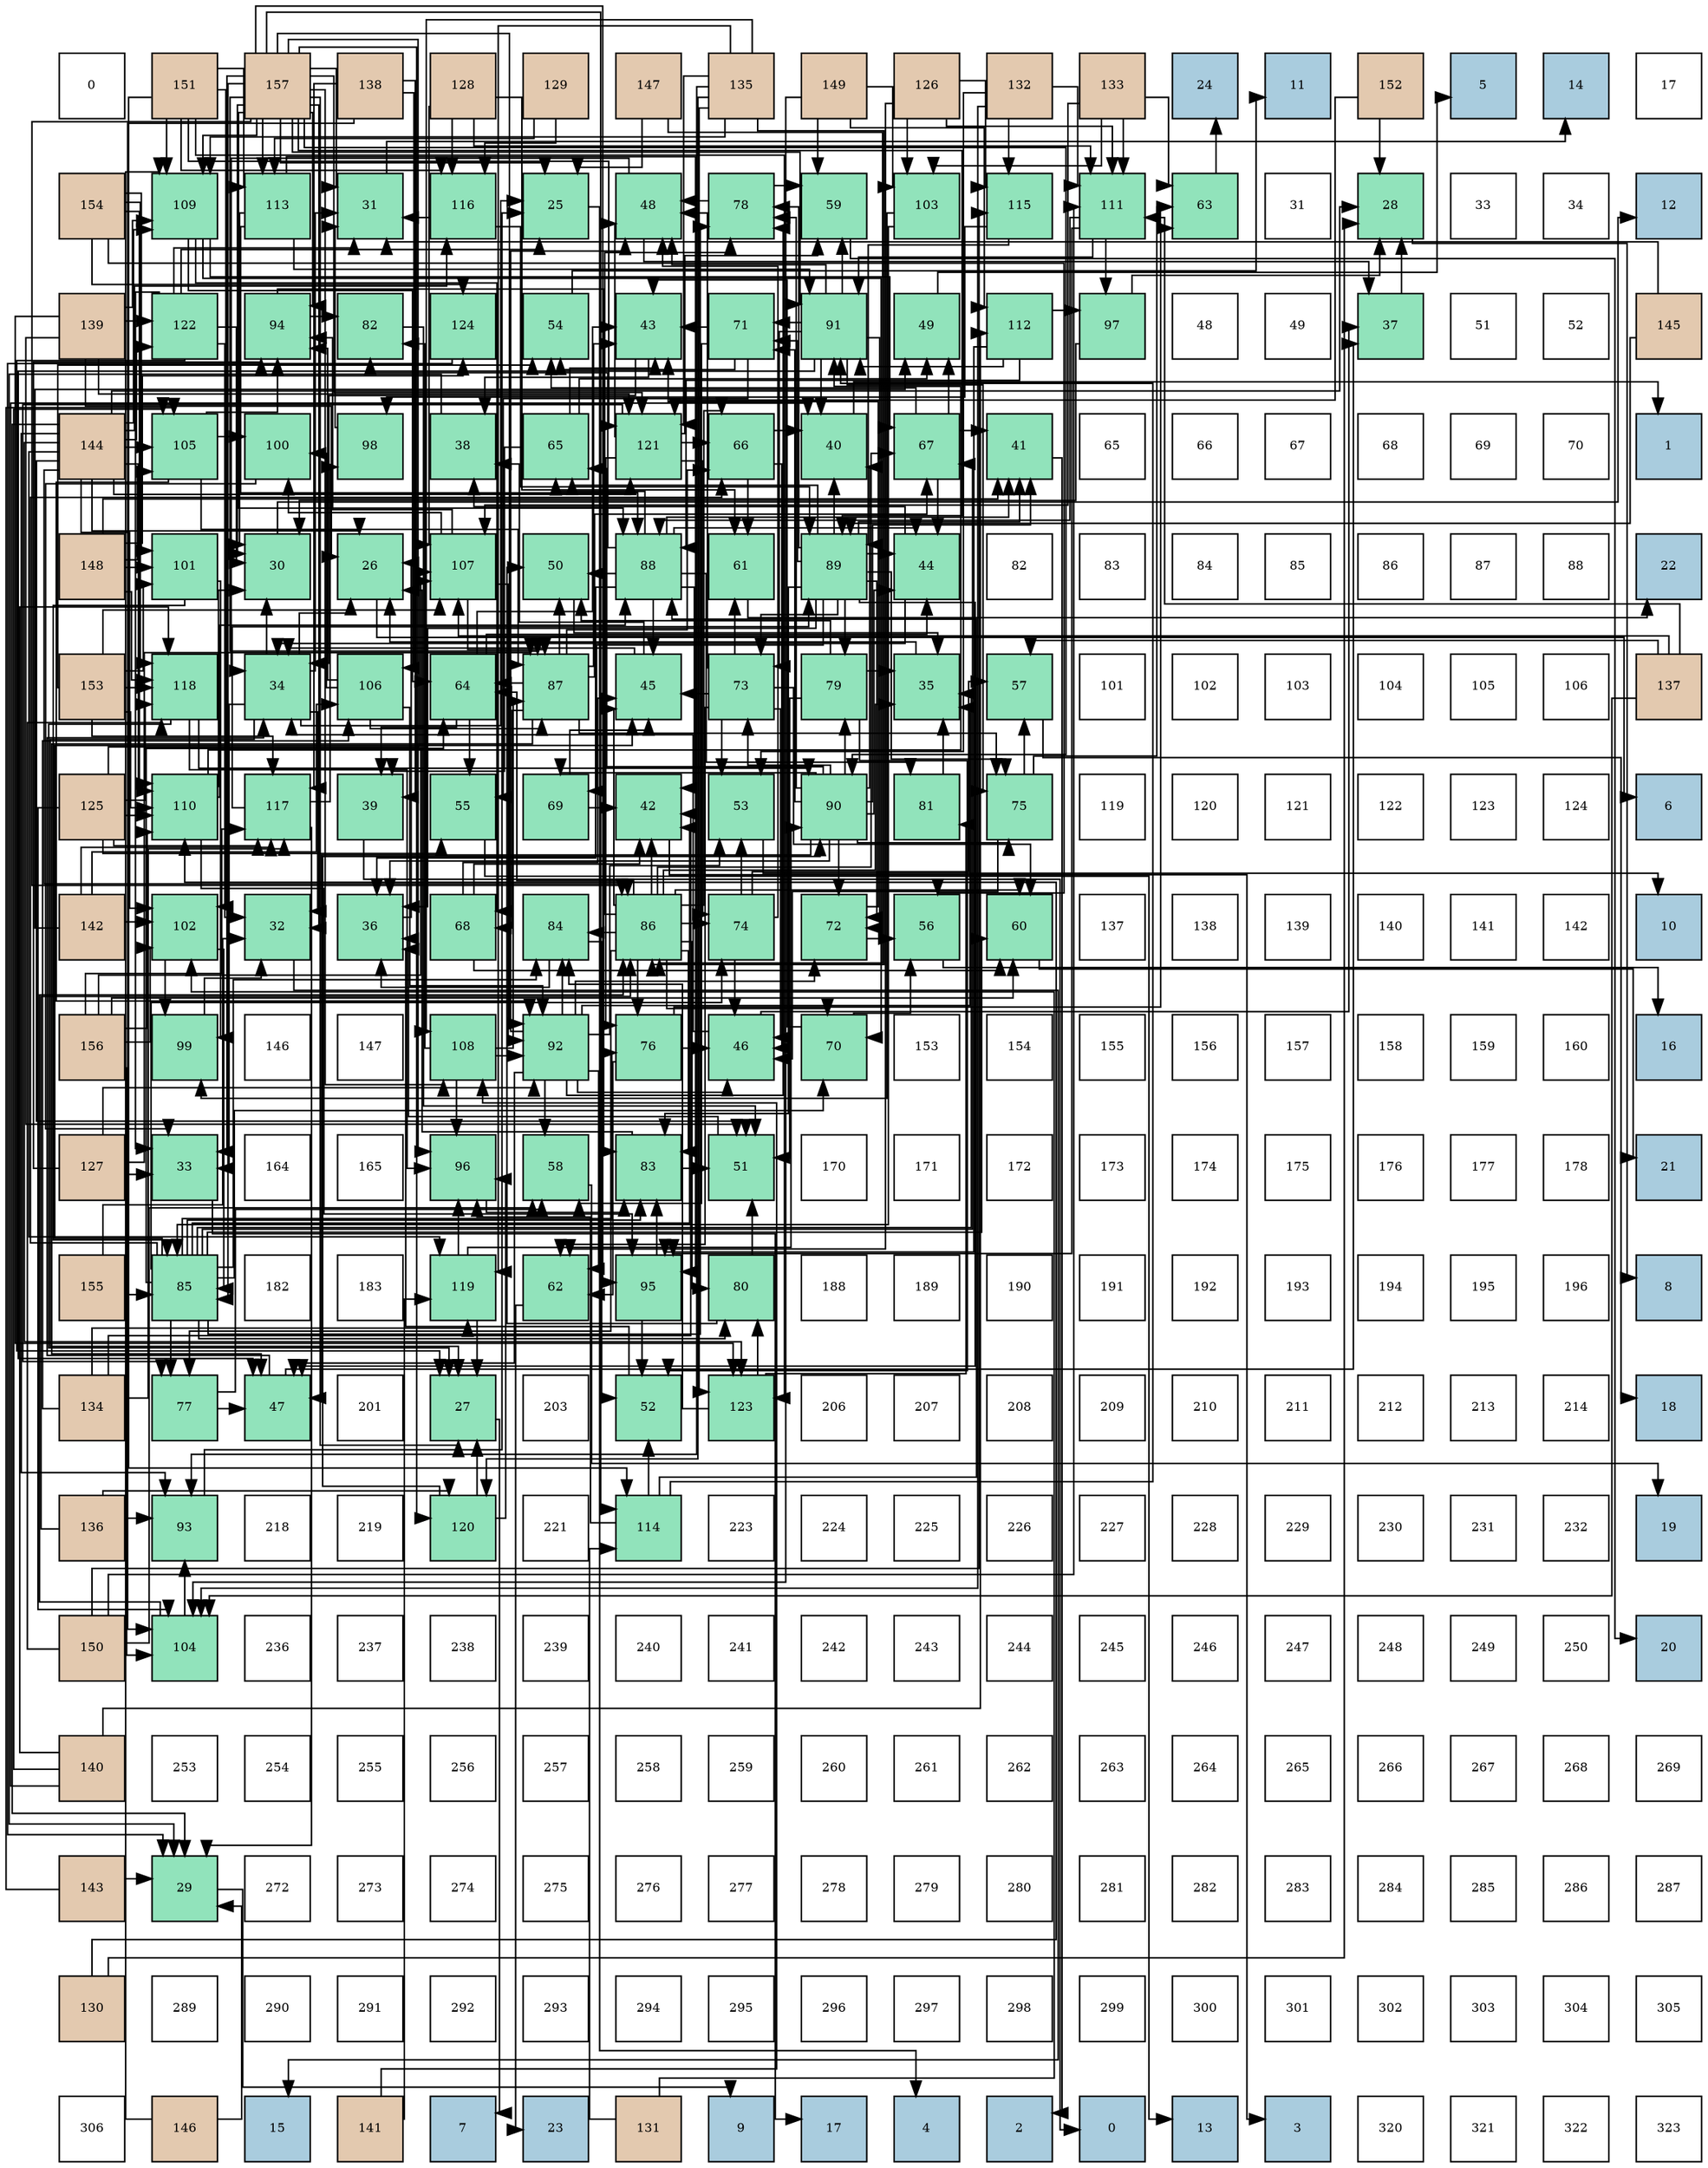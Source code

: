 digraph layout{
 rankdir=TB;
 splines=ortho;
 node [style=filled shape=square fixedsize=true width=0.6];
0[label="0", fontsize=8, fillcolor="#ffffff"];
1[label="151", fontsize=8, fillcolor="#e3c9af"];
2[label="157", fontsize=8, fillcolor="#e3c9af"];
3[label="138", fontsize=8, fillcolor="#e3c9af"];
4[label="128", fontsize=8, fillcolor="#e3c9af"];
5[label="129", fontsize=8, fillcolor="#e3c9af"];
6[label="147", fontsize=8, fillcolor="#e3c9af"];
7[label="135", fontsize=8, fillcolor="#e3c9af"];
8[label="149", fontsize=8, fillcolor="#e3c9af"];
9[label="126", fontsize=8, fillcolor="#e3c9af"];
10[label="132", fontsize=8, fillcolor="#e3c9af"];
11[label="133", fontsize=8, fillcolor="#e3c9af"];
12[label="24", fontsize=8, fillcolor="#a9ccde"];
13[label="11", fontsize=8, fillcolor="#a9ccde"];
14[label="152", fontsize=8, fillcolor="#e3c9af"];
15[label="5", fontsize=8, fillcolor="#a9ccde"];
16[label="14", fontsize=8, fillcolor="#a9ccde"];
17[label="17", fontsize=8, fillcolor="#ffffff"];
18[label="154", fontsize=8, fillcolor="#e3c9af"];
19[label="109", fontsize=8, fillcolor="#91e3bb"];
20[label="113", fontsize=8, fillcolor="#91e3bb"];
21[label="31", fontsize=8, fillcolor="#91e3bb"];
22[label="116", fontsize=8, fillcolor="#91e3bb"];
23[label="25", fontsize=8, fillcolor="#91e3bb"];
24[label="48", fontsize=8, fillcolor="#91e3bb"];
25[label="78", fontsize=8, fillcolor="#91e3bb"];
26[label="59", fontsize=8, fillcolor="#91e3bb"];
27[label="103", fontsize=8, fillcolor="#91e3bb"];
28[label="115", fontsize=8, fillcolor="#91e3bb"];
29[label="111", fontsize=8, fillcolor="#91e3bb"];
30[label="63", fontsize=8, fillcolor="#91e3bb"];
31[label="31", fontsize=8, fillcolor="#ffffff"];
32[label="28", fontsize=8, fillcolor="#91e3bb"];
33[label="33", fontsize=8, fillcolor="#ffffff"];
34[label="34", fontsize=8, fillcolor="#ffffff"];
35[label="12", fontsize=8, fillcolor="#a9ccde"];
36[label="139", fontsize=8, fillcolor="#e3c9af"];
37[label="122", fontsize=8, fillcolor="#91e3bb"];
38[label="94", fontsize=8, fillcolor="#91e3bb"];
39[label="82", fontsize=8, fillcolor="#91e3bb"];
40[label="124", fontsize=8, fillcolor="#91e3bb"];
41[label="54", fontsize=8, fillcolor="#91e3bb"];
42[label="43", fontsize=8, fillcolor="#91e3bb"];
43[label="71", fontsize=8, fillcolor="#91e3bb"];
44[label="91", fontsize=8, fillcolor="#91e3bb"];
45[label="49", fontsize=8, fillcolor="#91e3bb"];
46[label="112", fontsize=8, fillcolor="#91e3bb"];
47[label="97", fontsize=8, fillcolor="#91e3bb"];
48[label="48", fontsize=8, fillcolor="#ffffff"];
49[label="49", fontsize=8, fillcolor="#ffffff"];
50[label="37", fontsize=8, fillcolor="#91e3bb"];
51[label="51", fontsize=8, fillcolor="#ffffff"];
52[label="52", fontsize=8, fillcolor="#ffffff"];
53[label="145", fontsize=8, fillcolor="#e3c9af"];
54[label="144", fontsize=8, fillcolor="#e3c9af"];
55[label="105", fontsize=8, fillcolor="#91e3bb"];
56[label="100", fontsize=8, fillcolor="#91e3bb"];
57[label="98", fontsize=8, fillcolor="#91e3bb"];
58[label="38", fontsize=8, fillcolor="#91e3bb"];
59[label="65", fontsize=8, fillcolor="#91e3bb"];
60[label="121", fontsize=8, fillcolor="#91e3bb"];
61[label="66", fontsize=8, fillcolor="#91e3bb"];
62[label="40", fontsize=8, fillcolor="#91e3bb"];
63[label="67", fontsize=8, fillcolor="#91e3bb"];
64[label="41", fontsize=8, fillcolor="#91e3bb"];
65[label="65", fontsize=8, fillcolor="#ffffff"];
66[label="66", fontsize=8, fillcolor="#ffffff"];
67[label="67", fontsize=8, fillcolor="#ffffff"];
68[label="68", fontsize=8, fillcolor="#ffffff"];
69[label="69", fontsize=8, fillcolor="#ffffff"];
70[label="70", fontsize=8, fillcolor="#ffffff"];
71[label="1", fontsize=8, fillcolor="#a9ccde"];
72[label="148", fontsize=8, fillcolor="#e3c9af"];
73[label="101", fontsize=8, fillcolor="#91e3bb"];
74[label="30", fontsize=8, fillcolor="#91e3bb"];
75[label="26", fontsize=8, fillcolor="#91e3bb"];
76[label="107", fontsize=8, fillcolor="#91e3bb"];
77[label="50", fontsize=8, fillcolor="#91e3bb"];
78[label="88", fontsize=8, fillcolor="#91e3bb"];
79[label="61", fontsize=8, fillcolor="#91e3bb"];
80[label="89", fontsize=8, fillcolor="#91e3bb"];
81[label="44", fontsize=8, fillcolor="#91e3bb"];
82[label="82", fontsize=8, fillcolor="#ffffff"];
83[label="83", fontsize=8, fillcolor="#ffffff"];
84[label="84", fontsize=8, fillcolor="#ffffff"];
85[label="85", fontsize=8, fillcolor="#ffffff"];
86[label="86", fontsize=8, fillcolor="#ffffff"];
87[label="87", fontsize=8, fillcolor="#ffffff"];
88[label="88", fontsize=8, fillcolor="#ffffff"];
89[label="22", fontsize=8, fillcolor="#a9ccde"];
90[label="153", fontsize=8, fillcolor="#e3c9af"];
91[label="118", fontsize=8, fillcolor="#91e3bb"];
92[label="34", fontsize=8, fillcolor="#91e3bb"];
93[label="106", fontsize=8, fillcolor="#91e3bb"];
94[label="64", fontsize=8, fillcolor="#91e3bb"];
95[label="87", fontsize=8, fillcolor="#91e3bb"];
96[label="45", fontsize=8, fillcolor="#91e3bb"];
97[label="73", fontsize=8, fillcolor="#91e3bb"];
98[label="79", fontsize=8, fillcolor="#91e3bb"];
99[label="35", fontsize=8, fillcolor="#91e3bb"];
100[label="57", fontsize=8, fillcolor="#91e3bb"];
101[label="101", fontsize=8, fillcolor="#ffffff"];
102[label="102", fontsize=8, fillcolor="#ffffff"];
103[label="103", fontsize=8, fillcolor="#ffffff"];
104[label="104", fontsize=8, fillcolor="#ffffff"];
105[label="105", fontsize=8, fillcolor="#ffffff"];
106[label="106", fontsize=8, fillcolor="#ffffff"];
107[label="137", fontsize=8, fillcolor="#e3c9af"];
108[label="125", fontsize=8, fillcolor="#e3c9af"];
109[label="110", fontsize=8, fillcolor="#91e3bb"];
110[label="117", fontsize=8, fillcolor="#91e3bb"];
111[label="39", fontsize=8, fillcolor="#91e3bb"];
112[label="55", fontsize=8, fillcolor="#91e3bb"];
113[label="69", fontsize=8, fillcolor="#91e3bb"];
114[label="42", fontsize=8, fillcolor="#91e3bb"];
115[label="53", fontsize=8, fillcolor="#91e3bb"];
116[label="90", fontsize=8, fillcolor="#91e3bb"];
117[label="81", fontsize=8, fillcolor="#91e3bb"];
118[label="75", fontsize=8, fillcolor="#91e3bb"];
119[label="119", fontsize=8, fillcolor="#ffffff"];
120[label="120", fontsize=8, fillcolor="#ffffff"];
121[label="121", fontsize=8, fillcolor="#ffffff"];
122[label="122", fontsize=8, fillcolor="#ffffff"];
123[label="123", fontsize=8, fillcolor="#ffffff"];
124[label="124", fontsize=8, fillcolor="#ffffff"];
125[label="6", fontsize=8, fillcolor="#a9ccde"];
126[label="142", fontsize=8, fillcolor="#e3c9af"];
127[label="102", fontsize=8, fillcolor="#91e3bb"];
128[label="32", fontsize=8, fillcolor="#91e3bb"];
129[label="36", fontsize=8, fillcolor="#91e3bb"];
130[label="68", fontsize=8, fillcolor="#91e3bb"];
131[label="84", fontsize=8, fillcolor="#91e3bb"];
132[label="86", fontsize=8, fillcolor="#91e3bb"];
133[label="74", fontsize=8, fillcolor="#91e3bb"];
134[label="72", fontsize=8, fillcolor="#91e3bb"];
135[label="56", fontsize=8, fillcolor="#91e3bb"];
136[label="60", fontsize=8, fillcolor="#91e3bb"];
137[label="137", fontsize=8, fillcolor="#ffffff"];
138[label="138", fontsize=8, fillcolor="#ffffff"];
139[label="139", fontsize=8, fillcolor="#ffffff"];
140[label="140", fontsize=8, fillcolor="#ffffff"];
141[label="141", fontsize=8, fillcolor="#ffffff"];
142[label="142", fontsize=8, fillcolor="#ffffff"];
143[label="10", fontsize=8, fillcolor="#a9ccde"];
144[label="156", fontsize=8, fillcolor="#e3c9af"];
145[label="99", fontsize=8, fillcolor="#91e3bb"];
146[label="146", fontsize=8, fillcolor="#ffffff"];
147[label="147", fontsize=8, fillcolor="#ffffff"];
148[label="108", fontsize=8, fillcolor="#91e3bb"];
149[label="92", fontsize=8, fillcolor="#91e3bb"];
150[label="76", fontsize=8, fillcolor="#91e3bb"];
151[label="46", fontsize=8, fillcolor="#91e3bb"];
152[label="70", fontsize=8, fillcolor="#91e3bb"];
153[label="153", fontsize=8, fillcolor="#ffffff"];
154[label="154", fontsize=8, fillcolor="#ffffff"];
155[label="155", fontsize=8, fillcolor="#ffffff"];
156[label="156", fontsize=8, fillcolor="#ffffff"];
157[label="157", fontsize=8, fillcolor="#ffffff"];
158[label="158", fontsize=8, fillcolor="#ffffff"];
159[label="159", fontsize=8, fillcolor="#ffffff"];
160[label="160", fontsize=8, fillcolor="#ffffff"];
161[label="16", fontsize=8, fillcolor="#a9ccde"];
162[label="127", fontsize=8, fillcolor="#e3c9af"];
163[label="33", fontsize=8, fillcolor="#91e3bb"];
164[label="164", fontsize=8, fillcolor="#ffffff"];
165[label="165", fontsize=8, fillcolor="#ffffff"];
166[label="96", fontsize=8, fillcolor="#91e3bb"];
167[label="58", fontsize=8, fillcolor="#91e3bb"];
168[label="83", fontsize=8, fillcolor="#91e3bb"];
169[label="51", fontsize=8, fillcolor="#91e3bb"];
170[label="170", fontsize=8, fillcolor="#ffffff"];
171[label="171", fontsize=8, fillcolor="#ffffff"];
172[label="172", fontsize=8, fillcolor="#ffffff"];
173[label="173", fontsize=8, fillcolor="#ffffff"];
174[label="174", fontsize=8, fillcolor="#ffffff"];
175[label="175", fontsize=8, fillcolor="#ffffff"];
176[label="176", fontsize=8, fillcolor="#ffffff"];
177[label="177", fontsize=8, fillcolor="#ffffff"];
178[label="178", fontsize=8, fillcolor="#ffffff"];
179[label="21", fontsize=8, fillcolor="#a9ccde"];
180[label="155", fontsize=8, fillcolor="#e3c9af"];
181[label="85", fontsize=8, fillcolor="#91e3bb"];
182[label="182", fontsize=8, fillcolor="#ffffff"];
183[label="183", fontsize=8, fillcolor="#ffffff"];
184[label="119", fontsize=8, fillcolor="#91e3bb"];
185[label="62", fontsize=8, fillcolor="#91e3bb"];
186[label="95", fontsize=8, fillcolor="#91e3bb"];
187[label="80", fontsize=8, fillcolor="#91e3bb"];
188[label="188", fontsize=8, fillcolor="#ffffff"];
189[label="189", fontsize=8, fillcolor="#ffffff"];
190[label="190", fontsize=8, fillcolor="#ffffff"];
191[label="191", fontsize=8, fillcolor="#ffffff"];
192[label="192", fontsize=8, fillcolor="#ffffff"];
193[label="193", fontsize=8, fillcolor="#ffffff"];
194[label="194", fontsize=8, fillcolor="#ffffff"];
195[label="195", fontsize=8, fillcolor="#ffffff"];
196[label="196", fontsize=8, fillcolor="#ffffff"];
197[label="8", fontsize=8, fillcolor="#a9ccde"];
198[label="134", fontsize=8, fillcolor="#e3c9af"];
199[label="77", fontsize=8, fillcolor="#91e3bb"];
200[label="47", fontsize=8, fillcolor="#91e3bb"];
201[label="201", fontsize=8, fillcolor="#ffffff"];
202[label="27", fontsize=8, fillcolor="#91e3bb"];
203[label="203", fontsize=8, fillcolor="#ffffff"];
204[label="52", fontsize=8, fillcolor="#91e3bb"];
205[label="123", fontsize=8, fillcolor="#91e3bb"];
206[label="206", fontsize=8, fillcolor="#ffffff"];
207[label="207", fontsize=8, fillcolor="#ffffff"];
208[label="208", fontsize=8, fillcolor="#ffffff"];
209[label="209", fontsize=8, fillcolor="#ffffff"];
210[label="210", fontsize=8, fillcolor="#ffffff"];
211[label="211", fontsize=8, fillcolor="#ffffff"];
212[label="212", fontsize=8, fillcolor="#ffffff"];
213[label="213", fontsize=8, fillcolor="#ffffff"];
214[label="214", fontsize=8, fillcolor="#ffffff"];
215[label="18", fontsize=8, fillcolor="#a9ccde"];
216[label="136", fontsize=8, fillcolor="#e3c9af"];
217[label="93", fontsize=8, fillcolor="#91e3bb"];
218[label="218", fontsize=8, fillcolor="#ffffff"];
219[label="219", fontsize=8, fillcolor="#ffffff"];
220[label="120", fontsize=8, fillcolor="#91e3bb"];
221[label="221", fontsize=8, fillcolor="#ffffff"];
222[label="114", fontsize=8, fillcolor="#91e3bb"];
223[label="223", fontsize=8, fillcolor="#ffffff"];
224[label="224", fontsize=8, fillcolor="#ffffff"];
225[label="225", fontsize=8, fillcolor="#ffffff"];
226[label="226", fontsize=8, fillcolor="#ffffff"];
227[label="227", fontsize=8, fillcolor="#ffffff"];
228[label="228", fontsize=8, fillcolor="#ffffff"];
229[label="229", fontsize=8, fillcolor="#ffffff"];
230[label="230", fontsize=8, fillcolor="#ffffff"];
231[label="231", fontsize=8, fillcolor="#ffffff"];
232[label="232", fontsize=8, fillcolor="#ffffff"];
233[label="19", fontsize=8, fillcolor="#a9ccde"];
234[label="150", fontsize=8, fillcolor="#e3c9af"];
235[label="104", fontsize=8, fillcolor="#91e3bb"];
236[label="236", fontsize=8, fillcolor="#ffffff"];
237[label="237", fontsize=8, fillcolor="#ffffff"];
238[label="238", fontsize=8, fillcolor="#ffffff"];
239[label="239", fontsize=8, fillcolor="#ffffff"];
240[label="240", fontsize=8, fillcolor="#ffffff"];
241[label="241", fontsize=8, fillcolor="#ffffff"];
242[label="242", fontsize=8, fillcolor="#ffffff"];
243[label="243", fontsize=8, fillcolor="#ffffff"];
244[label="244", fontsize=8, fillcolor="#ffffff"];
245[label="245", fontsize=8, fillcolor="#ffffff"];
246[label="246", fontsize=8, fillcolor="#ffffff"];
247[label="247", fontsize=8, fillcolor="#ffffff"];
248[label="248", fontsize=8, fillcolor="#ffffff"];
249[label="249", fontsize=8, fillcolor="#ffffff"];
250[label="250", fontsize=8, fillcolor="#ffffff"];
251[label="20", fontsize=8, fillcolor="#a9ccde"];
252[label="140", fontsize=8, fillcolor="#e3c9af"];
253[label="253", fontsize=8, fillcolor="#ffffff"];
254[label="254", fontsize=8, fillcolor="#ffffff"];
255[label="255", fontsize=8, fillcolor="#ffffff"];
256[label="256", fontsize=8, fillcolor="#ffffff"];
257[label="257", fontsize=8, fillcolor="#ffffff"];
258[label="258", fontsize=8, fillcolor="#ffffff"];
259[label="259", fontsize=8, fillcolor="#ffffff"];
260[label="260", fontsize=8, fillcolor="#ffffff"];
261[label="261", fontsize=8, fillcolor="#ffffff"];
262[label="262", fontsize=8, fillcolor="#ffffff"];
263[label="263", fontsize=8, fillcolor="#ffffff"];
264[label="264", fontsize=8, fillcolor="#ffffff"];
265[label="265", fontsize=8, fillcolor="#ffffff"];
266[label="266", fontsize=8, fillcolor="#ffffff"];
267[label="267", fontsize=8, fillcolor="#ffffff"];
268[label="268", fontsize=8, fillcolor="#ffffff"];
269[label="269", fontsize=8, fillcolor="#ffffff"];
270[label="143", fontsize=8, fillcolor="#e3c9af"];
271[label="29", fontsize=8, fillcolor="#91e3bb"];
272[label="272", fontsize=8, fillcolor="#ffffff"];
273[label="273", fontsize=8, fillcolor="#ffffff"];
274[label="274", fontsize=8, fillcolor="#ffffff"];
275[label="275", fontsize=8, fillcolor="#ffffff"];
276[label="276", fontsize=8, fillcolor="#ffffff"];
277[label="277", fontsize=8, fillcolor="#ffffff"];
278[label="278", fontsize=8, fillcolor="#ffffff"];
279[label="279", fontsize=8, fillcolor="#ffffff"];
280[label="280", fontsize=8, fillcolor="#ffffff"];
281[label="281", fontsize=8, fillcolor="#ffffff"];
282[label="282", fontsize=8, fillcolor="#ffffff"];
283[label="283", fontsize=8, fillcolor="#ffffff"];
284[label="284", fontsize=8, fillcolor="#ffffff"];
285[label="285", fontsize=8, fillcolor="#ffffff"];
286[label="286", fontsize=8, fillcolor="#ffffff"];
287[label="287", fontsize=8, fillcolor="#ffffff"];
288[label="130", fontsize=8, fillcolor="#e3c9af"];
289[label="289", fontsize=8, fillcolor="#ffffff"];
290[label="290", fontsize=8, fillcolor="#ffffff"];
291[label="291", fontsize=8, fillcolor="#ffffff"];
292[label="292", fontsize=8, fillcolor="#ffffff"];
293[label="293", fontsize=8, fillcolor="#ffffff"];
294[label="294", fontsize=8, fillcolor="#ffffff"];
295[label="295", fontsize=8, fillcolor="#ffffff"];
296[label="296", fontsize=8, fillcolor="#ffffff"];
297[label="297", fontsize=8, fillcolor="#ffffff"];
298[label="298", fontsize=8, fillcolor="#ffffff"];
299[label="299", fontsize=8, fillcolor="#ffffff"];
300[label="300", fontsize=8, fillcolor="#ffffff"];
301[label="301", fontsize=8, fillcolor="#ffffff"];
302[label="302", fontsize=8, fillcolor="#ffffff"];
303[label="303", fontsize=8, fillcolor="#ffffff"];
304[label="304", fontsize=8, fillcolor="#ffffff"];
305[label="305", fontsize=8, fillcolor="#ffffff"];
306[label="306", fontsize=8, fillcolor="#ffffff"];
307[label="146", fontsize=8, fillcolor="#e3c9af"];
308[label="15", fontsize=8, fillcolor="#a9ccde"];
309[label="141", fontsize=8, fillcolor="#e3c9af"];
310[label="7", fontsize=8, fillcolor="#a9ccde"];
311[label="23", fontsize=8, fillcolor="#a9ccde"];
312[label="131", fontsize=8, fillcolor="#e3c9af"];
313[label="9", fontsize=8, fillcolor="#a9ccde"];
314[label="17", fontsize=8, fillcolor="#a9ccde"];
315[label="4", fontsize=8, fillcolor="#a9ccde"];
316[label="2", fontsize=8, fillcolor="#a9ccde"];
317[label="0", fontsize=8, fillcolor="#a9ccde"];
318[label="13", fontsize=8, fillcolor="#a9ccde"];
319[label="3", fontsize=8, fillcolor="#a9ccde"];
320[label="320", fontsize=8, fillcolor="#ffffff"];
321[label="321", fontsize=8, fillcolor="#ffffff"];
322[label="322", fontsize=8, fillcolor="#ffffff"];
323[label="323", fontsize=8, fillcolor="#ffffff"];
edge [constraint=false, style=vis];23 -> 315;
75 -> 125;
202 -> 310;
32 -> 197;
271 -> 313;
74 -> 35;
21 -> 16;
128 -> 308;
163 -> 314;
92 -> 23;
92 -> 75;
92 -> 202;
92 -> 74;
92 -> 21;
92 -> 128;
92 -> 163;
99 -> 75;
129 -> 75;
50 -> 32;
58 -> 271;
111 -> 317;
62 -> 71;
64 -> 316;
114 -> 319;
42 -> 92;
42 -> 58;
81 -> 92;
81 -> 58;
96 -> 92;
96 -> 58;
151 -> 92;
151 -> 50;
200 -> 92;
200 -> 50;
24 -> 92;
24 -> 50;
45 -> 15;
77 -> 99;
169 -> 129;
204 -> 129;
115 -> 143;
41 -> 13;
112 -> 318;
135 -> 161;
100 -> 215;
167 -> 233;
26 -> 251;
136 -> 179;
79 -> 89;
185 -> 311;
30 -> 12;
94 -> 111;
94 -> 42;
94 -> 81;
94 -> 112;
59 -> 111;
59 -> 42;
59 -> 45;
61 -> 62;
61 -> 151;
61 -> 79;
63 -> 64;
63 -> 81;
63 -> 45;
63 -> 41;
130 -> 114;
130 -> 96;
130 -> 136;
113 -> 114;
113 -> 96;
152 -> 42;
152 -> 135;
43 -> 42;
43 -> 41;
43 -> 112;
43 -> 167;
134 -> 42;
134 -> 135;
97 -> 96;
97 -> 151;
97 -> 24;
97 -> 115;
97 -> 136;
97 -> 79;
97 -> 185;
133 -> 151;
133 -> 24;
133 -> 115;
133 -> 100;
118 -> 151;
118 -> 100;
118 -> 30;
150 -> 151;
150 -> 185;
150 -> 30;
199 -> 200;
199 -> 167;
25 -> 24;
25 -> 26;
98 -> 99;
98 -> 77;
98 -> 169;
98 -> 204;
187 -> 77;
187 -> 169;
117 -> 99;
39 -> 169;
168 -> 75;
168 -> 169;
131 -> 129;
131 -> 204;
181 -> 99;
181 -> 114;
181 -> 96;
181 -> 136;
181 -> 94;
181 -> 61;
181 -> 63;
181 -> 152;
181 -> 133;
181 -> 150;
181 -> 199;
181 -> 25;
181 -> 187;
181 -> 168;
181 -> 131;
132 -> 99;
132 -> 114;
132 -> 96;
132 -> 136;
132 -> 94;
132 -> 61;
132 -> 63;
132 -> 152;
132 -> 133;
132 -> 150;
132 -> 199;
132 -> 25;
132 -> 187;
132 -> 168;
132 -> 131;
95 -> 42;
95 -> 200;
95 -> 77;
95 -> 94;
95 -> 61;
95 -> 63;
95 -> 130;
95 -> 118;
78 -> 129;
78 -> 64;
78 -> 114;
78 -> 81;
78 -> 96;
78 -> 77;
78 -> 59;
78 -> 117;
78 -> 39;
80 -> 129;
80 -> 62;
80 -> 64;
80 -> 81;
80 -> 200;
80 -> 59;
80 -> 113;
80 -> 43;
80 -> 134;
80 -> 97;
80 -> 118;
80 -> 25;
80 -> 98;
80 -> 168;
116 -> 129;
116 -> 62;
116 -> 64;
116 -> 81;
116 -> 200;
116 -> 59;
116 -> 113;
116 -> 43;
116 -> 134;
116 -> 97;
116 -> 118;
116 -> 25;
116 -> 98;
44 -> 62;
44 -> 200;
44 -> 24;
44 -> 26;
44 -> 43;
44 -> 134;
44 -> 97;
44 -> 118;
149 -> 99;
149 -> 151;
149 -> 200;
149 -> 24;
149 -> 115;
149 -> 167;
149 -> 185;
149 -> 134;
149 -> 25;
149 -> 131;
217 -> 23;
38 -> 39;
38 -> 168;
186 -> 204;
186 -> 168;
166 -> 168;
47 -> 32;
47 -> 74;
57 -> 21;
145 -> 128;
56 -> 163;
73 -> 181;
73 -> 145;
127 -> 181;
127 -> 145;
27 -> 181;
27 -> 145;
235 -> 132;
235 -> 217;
55 -> 95;
55 -> 149;
55 -> 38;
55 -> 56;
93 -> 95;
93 -> 149;
93 -> 38;
93 -> 56;
76 -> 95;
76 -> 149;
76 -> 38;
76 -> 56;
148 -> 39;
148 -> 95;
148 -> 149;
148 -> 166;
19 -> 94;
19 -> 63;
19 -> 130;
19 -> 152;
109 -> 74;
109 -> 78;
109 -> 44;
109 -> 186;
29 -> 78;
29 -> 44;
29 -> 186;
29 -> 47;
46 -> 78;
46 -> 44;
46 -> 186;
46 -> 47;
20 -> 74;
20 -> 78;
20 -> 44;
20 -> 186;
222 -> 204;
222 -> 78;
222 -> 44;
222 -> 166;
28 -> 80;
28 -> 57;
22 -> 21;
22 -> 80;
110 -> 271;
110 -> 80;
110 -> 57;
91 -> 202;
91 -> 116;
91 -> 166;
184 -> 202;
184 -> 116;
184 -> 166;
220 -> 202;
220 -> 116;
220 -> 166;
60 -> 24;
60 -> 26;
60 -> 61;
60 -> 133;
60 -> 150;
60 -> 199;
37 -> 23;
37 -> 202;
37 -> 74;
37 -> 21;
37 -> 128;
37 -> 163;
205 -> 187;
205 -> 117;
205 -> 131;
40 -> 271;
108 -> 112;
108 -> 235;
108 -> 76;
108 -> 109;
108 -> 110;
108 -> 91;
9 -> 185;
9 -> 27;
9 -> 29;
9 -> 28;
162 -> 163;
162 -> 95;
162 -> 149;
162 -> 38;
4 -> 79;
4 -> 76;
4 -> 29;
4 -> 22;
5 -> 20;
5 -> 22;
288 -> 32;
288 -> 109;
312 -> 127;
312 -> 222;
10 -> 115;
10 -> 235;
10 -> 29;
10 -> 28;
11 -> 30;
11 -> 27;
11 -> 76;
11 -> 29;
198 -> 114;
198 -> 93;
198 -> 110;
198 -> 184;
7 -> 132;
7 -> 217;
7 -> 148;
7 -> 19;
7 -> 184;
7 -> 220;
7 -> 60;
7 -> 205;
216 -> 132;
216 -> 217;
216 -> 220;
107 -> 100;
107 -> 235;
107 -> 76;
107 -> 29;
3 -> 111;
3 -> 235;
3 -> 93;
3 -> 110;
36 -> 75;
36 -> 169;
36 -> 19;
36 -> 60;
36 -> 37;
36 -> 205;
252 -> 62;
252 -> 55;
252 -> 46;
252 -> 91;
309 -> 148;
309 -> 184;
126 -> 45;
126 -> 127;
126 -> 93;
126 -> 110;
270 -> 271;
270 -> 55;
54 -> 75;
54 -> 32;
54 -> 271;
54 -> 169;
54 -> 132;
54 -> 217;
54 -> 127;
54 -> 55;
54 -> 19;
54 -> 109;
54 -> 22;
54 -> 184;
54 -> 60;
54 -> 37;
54 -> 205;
53 -> 21;
53 -> 80;
307 -> 271;
307 -> 19;
6 -> 23;
6 -> 132;
72 -> 64;
72 -> 73;
72 -> 55;
72 -> 91;
72 -> 40;
8 -> 26;
8 -> 27;
8 -> 235;
8 -> 46;
234 -> 167;
234 -> 29;
234 -> 28;
234 -> 91;
1 -> 127;
1 -> 19;
1 -> 20;
1 -> 222;
1 -> 22;
1 -> 60;
1 -> 205;
14 -> 32;
14 -> 60;
90 -> 41;
90 -> 73;
90 -> 76;
90 -> 109;
90 -> 110;
90 -> 91;
18 -> 135;
18 -> 73;
18 -> 109;
18 -> 91;
18 -> 40;
180 -> 128;
180 -> 181;
144 -> 136;
144 -> 127;
144 -> 235;
144 -> 76;
144 -> 109;
144 -> 110;
2 -> 23;
2 -> 202;
2 -> 74;
2 -> 21;
2 -> 128;
2 -> 163;
2 -> 181;
2 -> 132;
2 -> 95;
2 -> 78;
2 -> 80;
2 -> 116;
2 -> 44;
2 -> 149;
2 -> 38;
2 -> 186;
2 -> 166;
2 -> 148;
2 -> 19;
2 -> 20;
2 -> 222;
2 -> 220;
2 -> 60;
edge [constraint=true, style=invis];
0 -> 18 -> 36 -> 54 -> 72 -> 90 -> 108 -> 126 -> 144 -> 162 -> 180 -> 198 -> 216 -> 234 -> 252 -> 270 -> 288 -> 306;
1 -> 19 -> 37 -> 55 -> 73 -> 91 -> 109 -> 127 -> 145 -> 163 -> 181 -> 199 -> 217 -> 235 -> 253 -> 271 -> 289 -> 307;
2 -> 20 -> 38 -> 56 -> 74 -> 92 -> 110 -> 128 -> 146 -> 164 -> 182 -> 200 -> 218 -> 236 -> 254 -> 272 -> 290 -> 308;
3 -> 21 -> 39 -> 57 -> 75 -> 93 -> 111 -> 129 -> 147 -> 165 -> 183 -> 201 -> 219 -> 237 -> 255 -> 273 -> 291 -> 309;
4 -> 22 -> 40 -> 58 -> 76 -> 94 -> 112 -> 130 -> 148 -> 166 -> 184 -> 202 -> 220 -> 238 -> 256 -> 274 -> 292 -> 310;
5 -> 23 -> 41 -> 59 -> 77 -> 95 -> 113 -> 131 -> 149 -> 167 -> 185 -> 203 -> 221 -> 239 -> 257 -> 275 -> 293 -> 311;
6 -> 24 -> 42 -> 60 -> 78 -> 96 -> 114 -> 132 -> 150 -> 168 -> 186 -> 204 -> 222 -> 240 -> 258 -> 276 -> 294 -> 312;
7 -> 25 -> 43 -> 61 -> 79 -> 97 -> 115 -> 133 -> 151 -> 169 -> 187 -> 205 -> 223 -> 241 -> 259 -> 277 -> 295 -> 313;
8 -> 26 -> 44 -> 62 -> 80 -> 98 -> 116 -> 134 -> 152 -> 170 -> 188 -> 206 -> 224 -> 242 -> 260 -> 278 -> 296 -> 314;
9 -> 27 -> 45 -> 63 -> 81 -> 99 -> 117 -> 135 -> 153 -> 171 -> 189 -> 207 -> 225 -> 243 -> 261 -> 279 -> 297 -> 315;
10 -> 28 -> 46 -> 64 -> 82 -> 100 -> 118 -> 136 -> 154 -> 172 -> 190 -> 208 -> 226 -> 244 -> 262 -> 280 -> 298 -> 316;
11 -> 29 -> 47 -> 65 -> 83 -> 101 -> 119 -> 137 -> 155 -> 173 -> 191 -> 209 -> 227 -> 245 -> 263 -> 281 -> 299 -> 317;
12 -> 30 -> 48 -> 66 -> 84 -> 102 -> 120 -> 138 -> 156 -> 174 -> 192 -> 210 -> 228 -> 246 -> 264 -> 282 -> 300 -> 318;
13 -> 31 -> 49 -> 67 -> 85 -> 103 -> 121 -> 139 -> 157 -> 175 -> 193 -> 211 -> 229 -> 247 -> 265 -> 283 -> 301 -> 319;
14 -> 32 -> 50 -> 68 -> 86 -> 104 -> 122 -> 140 -> 158 -> 176 -> 194 -> 212 -> 230 -> 248 -> 266 -> 284 -> 302 -> 320;
15 -> 33 -> 51 -> 69 -> 87 -> 105 -> 123 -> 141 -> 159 -> 177 -> 195 -> 213 -> 231 -> 249 -> 267 -> 285 -> 303 -> 321;
16 -> 34 -> 52 -> 70 -> 88 -> 106 -> 124 -> 142 -> 160 -> 178 -> 196 -> 214 -> 232 -> 250 -> 268 -> 286 -> 304 -> 322;
17 -> 35 -> 53 -> 71 -> 89 -> 107 -> 125 -> 143 -> 161 -> 179 -> 197 -> 215 -> 233 -> 251 -> 269 -> 287 -> 305 -> 323;
rank = same {0 -> 1 -> 2 -> 3 -> 4 -> 5 -> 6 -> 7 -> 8 -> 9 -> 10 -> 11 -> 12 -> 13 -> 14 -> 15 -> 16 -> 17};
rank = same {18 -> 19 -> 20 -> 21 -> 22 -> 23 -> 24 -> 25 -> 26 -> 27 -> 28 -> 29 -> 30 -> 31 -> 32 -> 33 -> 34 -> 35};
rank = same {36 -> 37 -> 38 -> 39 -> 40 -> 41 -> 42 -> 43 -> 44 -> 45 -> 46 -> 47 -> 48 -> 49 -> 50 -> 51 -> 52 -> 53};
rank = same {54 -> 55 -> 56 -> 57 -> 58 -> 59 -> 60 -> 61 -> 62 -> 63 -> 64 -> 65 -> 66 -> 67 -> 68 -> 69 -> 70 -> 71};
rank = same {72 -> 73 -> 74 -> 75 -> 76 -> 77 -> 78 -> 79 -> 80 -> 81 -> 82 -> 83 -> 84 -> 85 -> 86 -> 87 -> 88 -> 89};
rank = same {90 -> 91 -> 92 -> 93 -> 94 -> 95 -> 96 -> 97 -> 98 -> 99 -> 100 -> 101 -> 102 -> 103 -> 104 -> 105 -> 106 -> 107};
rank = same {108 -> 109 -> 110 -> 111 -> 112 -> 113 -> 114 -> 115 -> 116 -> 117 -> 118 -> 119 -> 120 -> 121 -> 122 -> 123 -> 124 -> 125};
rank = same {126 -> 127 -> 128 -> 129 -> 130 -> 131 -> 132 -> 133 -> 134 -> 135 -> 136 -> 137 -> 138 -> 139 -> 140 -> 141 -> 142 -> 143};
rank = same {144 -> 145 -> 146 -> 147 -> 148 -> 149 -> 150 -> 151 -> 152 -> 153 -> 154 -> 155 -> 156 -> 157 -> 158 -> 159 -> 160 -> 161};
rank = same {162 -> 163 -> 164 -> 165 -> 166 -> 167 -> 168 -> 169 -> 170 -> 171 -> 172 -> 173 -> 174 -> 175 -> 176 -> 177 -> 178 -> 179};
rank = same {180 -> 181 -> 182 -> 183 -> 184 -> 185 -> 186 -> 187 -> 188 -> 189 -> 190 -> 191 -> 192 -> 193 -> 194 -> 195 -> 196 -> 197};
rank = same {198 -> 199 -> 200 -> 201 -> 202 -> 203 -> 204 -> 205 -> 206 -> 207 -> 208 -> 209 -> 210 -> 211 -> 212 -> 213 -> 214 -> 215};
rank = same {216 -> 217 -> 218 -> 219 -> 220 -> 221 -> 222 -> 223 -> 224 -> 225 -> 226 -> 227 -> 228 -> 229 -> 230 -> 231 -> 232 -> 233};
rank = same {234 -> 235 -> 236 -> 237 -> 238 -> 239 -> 240 -> 241 -> 242 -> 243 -> 244 -> 245 -> 246 -> 247 -> 248 -> 249 -> 250 -> 251};
rank = same {252 -> 253 -> 254 -> 255 -> 256 -> 257 -> 258 -> 259 -> 260 -> 261 -> 262 -> 263 -> 264 -> 265 -> 266 -> 267 -> 268 -> 269};
rank = same {270 -> 271 -> 272 -> 273 -> 274 -> 275 -> 276 -> 277 -> 278 -> 279 -> 280 -> 281 -> 282 -> 283 -> 284 -> 285 -> 286 -> 287};
rank = same {288 -> 289 -> 290 -> 291 -> 292 -> 293 -> 294 -> 295 -> 296 -> 297 -> 298 -> 299 -> 300 -> 301 -> 302 -> 303 -> 304 -> 305};
rank = same {306 -> 307 -> 308 -> 309 -> 310 -> 311 -> 312 -> 313 -> 314 -> 315 -> 316 -> 317 -> 318 -> 319 -> 320 -> 321 -> 322 -> 323};
}